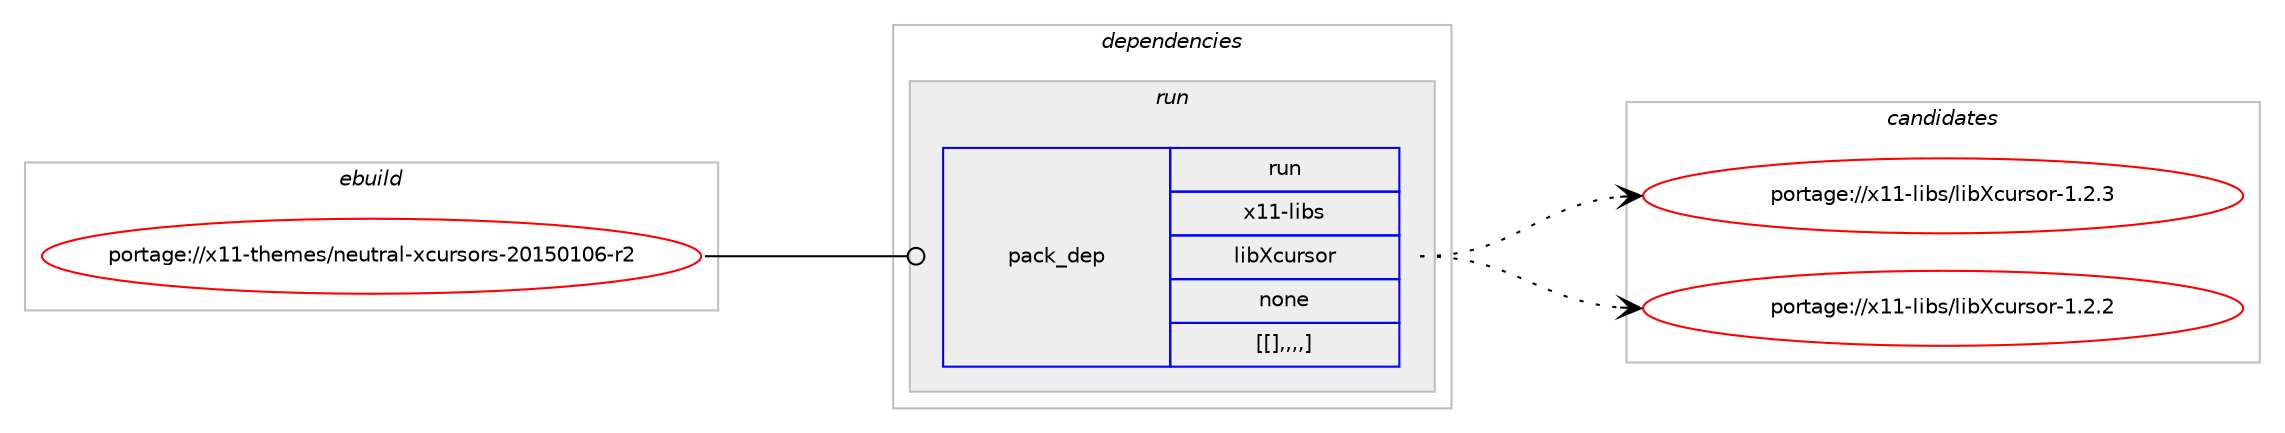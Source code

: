 digraph prolog {

# *************
# Graph options
# *************

newrank=true;
concentrate=true;
compound=true;
graph [rankdir=LR,fontname=Helvetica,fontsize=10,ranksep=1.5];#, ranksep=2.5, nodesep=0.2];
edge  [arrowhead=vee];
node  [fontname=Helvetica,fontsize=10];

# **********
# The ebuild
# **********

subgraph cluster_leftcol {
color=gray;
label=<<i>ebuild</i>>;
id [label="portage://x11-themes/neutral-xcursors-20150106-r2", color=red, width=4, href="../x11-themes/neutral-xcursors-20150106-r2.svg"];
}

# ****************
# The dependencies
# ****************

subgraph cluster_midcol {
color=gray;
label=<<i>dependencies</i>>;
subgraph cluster_compile {
fillcolor="#eeeeee";
style=filled;
label=<<i>compile</i>>;
}
subgraph cluster_compileandrun {
fillcolor="#eeeeee";
style=filled;
label=<<i>compile and run</i>>;
}
subgraph cluster_run {
fillcolor="#eeeeee";
style=filled;
label=<<i>run</i>>;
subgraph pack2319 {
dependency2995 [label=<<TABLE BORDER="0" CELLBORDER="1" CELLSPACING="0" CELLPADDING="4" WIDTH="220"><TR><TD ROWSPAN="6" CELLPADDING="30">pack_dep</TD></TR><TR><TD WIDTH="110">run</TD></TR><TR><TD>x11-libs</TD></TR><TR><TD>libXcursor</TD></TR><TR><TD>none</TD></TR><TR><TD>[[],,,,]</TD></TR></TABLE>>, shape=none, color=blue];
}
id:e -> dependency2995:w [weight=20,style="solid",arrowhead="odot"];
}
}

# **************
# The candidates
# **************

subgraph cluster_choices {
rank=same;
color=gray;
label=<<i>candidates</i>>;

subgraph choice2276 {
color=black;
nodesep=1;
choice1204949451081059811547108105988899117114115111114454946504651 [label="portage://x11-libs/libXcursor-1.2.3", color=red, width=4,href="../x11-libs/libXcursor-1.2.3.svg"];
choice1204949451081059811547108105988899117114115111114454946504650 [label="portage://x11-libs/libXcursor-1.2.2", color=red, width=4,href="../x11-libs/libXcursor-1.2.2.svg"];
dependency2995:e -> choice1204949451081059811547108105988899117114115111114454946504651:w [style=dotted,weight="100"];
dependency2995:e -> choice1204949451081059811547108105988899117114115111114454946504650:w [style=dotted,weight="100"];
}
}

}
